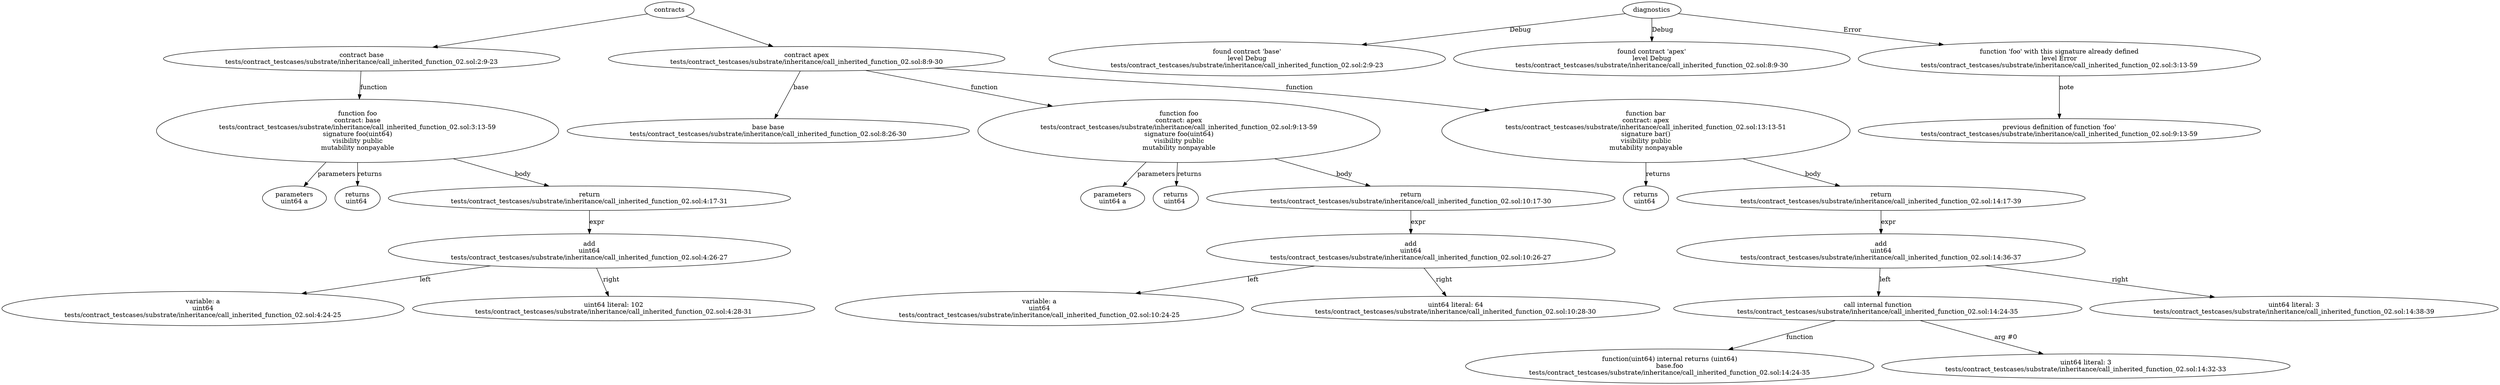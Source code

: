 strict digraph "tests/contract_testcases/substrate/inheritance/call_inherited_function_02.sol" {
	contract [label="contract base\ntests/contract_testcases/substrate/inheritance/call_inherited_function_02.sol:2:9-23"]
	foo [label="function foo\ncontract: base\ntests/contract_testcases/substrate/inheritance/call_inherited_function_02.sol:3:13-59\nsignature foo(uint64)\nvisibility public\nmutability nonpayable"]
	parameters [label="parameters\nuint64 a"]
	returns [label="returns\nuint64 "]
	return [label="return\ntests/contract_testcases/substrate/inheritance/call_inherited_function_02.sol:4:17-31"]
	add [label="add\nuint64\ntests/contract_testcases/substrate/inheritance/call_inherited_function_02.sol:4:26-27"]
	variable [label="variable: a\nuint64\ntests/contract_testcases/substrate/inheritance/call_inherited_function_02.sol:4:24-25"]
	number_literal [label="uint64 literal: 102\ntests/contract_testcases/substrate/inheritance/call_inherited_function_02.sol:4:28-31"]
	contract_9 [label="contract apex\ntests/contract_testcases/substrate/inheritance/call_inherited_function_02.sol:8:9-30"]
	base [label="base base\ntests/contract_testcases/substrate/inheritance/call_inherited_function_02.sol:8:26-30"]
	foo_11 [label="function foo\ncontract: apex\ntests/contract_testcases/substrate/inheritance/call_inherited_function_02.sol:9:13-59\nsignature foo(uint64)\nvisibility public\nmutability nonpayable"]
	parameters_12 [label="parameters\nuint64 a"]
	returns_13 [label="returns\nuint64 "]
	return_14 [label="return\ntests/contract_testcases/substrate/inheritance/call_inherited_function_02.sol:10:17-30"]
	add_15 [label="add\nuint64\ntests/contract_testcases/substrate/inheritance/call_inherited_function_02.sol:10:26-27"]
	variable_16 [label="variable: a\nuint64\ntests/contract_testcases/substrate/inheritance/call_inherited_function_02.sol:10:24-25"]
	number_literal_17 [label="uint64 literal: 64\ntests/contract_testcases/substrate/inheritance/call_inherited_function_02.sol:10:28-30"]
	bar [label="function bar\ncontract: apex\ntests/contract_testcases/substrate/inheritance/call_inherited_function_02.sol:13:13-51\nsignature bar()\nvisibility public\nmutability nonpayable"]
	returns_19 [label="returns\nuint64 "]
	return_20 [label="return\ntests/contract_testcases/substrate/inheritance/call_inherited_function_02.sol:14:17-39"]
	add_21 [label="add\nuint64\ntests/contract_testcases/substrate/inheritance/call_inherited_function_02.sol:14:36-37"]
	call_internal_function [label="call internal function\ntests/contract_testcases/substrate/inheritance/call_inherited_function_02.sol:14:24-35"]
	internal_function [label="function(uint64) internal returns (uint64)\nbase.foo\ntests/contract_testcases/substrate/inheritance/call_inherited_function_02.sol:14:24-35"]
	number_literal_24 [label="uint64 literal: 3\ntests/contract_testcases/substrate/inheritance/call_inherited_function_02.sol:14:32-33"]
	number_literal_25 [label="uint64 literal: 3\ntests/contract_testcases/substrate/inheritance/call_inherited_function_02.sol:14:38-39"]
	diagnostic [label="found contract 'base'\nlevel Debug\ntests/contract_testcases/substrate/inheritance/call_inherited_function_02.sol:2:9-23"]
	diagnostic_28 [label="found contract 'apex'\nlevel Debug\ntests/contract_testcases/substrate/inheritance/call_inherited_function_02.sol:8:9-30"]
	diagnostic_29 [label="function 'foo' with this signature already defined\nlevel Error\ntests/contract_testcases/substrate/inheritance/call_inherited_function_02.sol:3:13-59"]
	note [label="previous definition of function 'foo'\ntests/contract_testcases/substrate/inheritance/call_inherited_function_02.sol:9:13-59"]
	contracts -> contract
	contract -> foo [label="function"]
	foo -> parameters [label="parameters"]
	foo -> returns [label="returns"]
	foo -> return [label="body"]
	return -> add [label="expr"]
	add -> variable [label="left"]
	add -> number_literal [label="right"]
	contracts -> contract_9
	contract_9 -> base [label="base"]
	contract_9 -> foo_11 [label="function"]
	foo_11 -> parameters_12 [label="parameters"]
	foo_11 -> returns_13 [label="returns"]
	foo_11 -> return_14 [label="body"]
	return_14 -> add_15 [label="expr"]
	add_15 -> variable_16 [label="left"]
	add_15 -> number_literal_17 [label="right"]
	contract_9 -> bar [label="function"]
	bar -> returns_19 [label="returns"]
	bar -> return_20 [label="body"]
	return_20 -> add_21 [label="expr"]
	add_21 -> call_internal_function [label="left"]
	call_internal_function -> internal_function [label="function"]
	call_internal_function -> number_literal_24 [label="arg #0"]
	add_21 -> number_literal_25 [label="right"]
	diagnostics -> diagnostic [label="Debug"]
	diagnostics -> diagnostic_28 [label="Debug"]
	diagnostics -> diagnostic_29 [label="Error"]
	diagnostic_29 -> note [label="note"]
}
